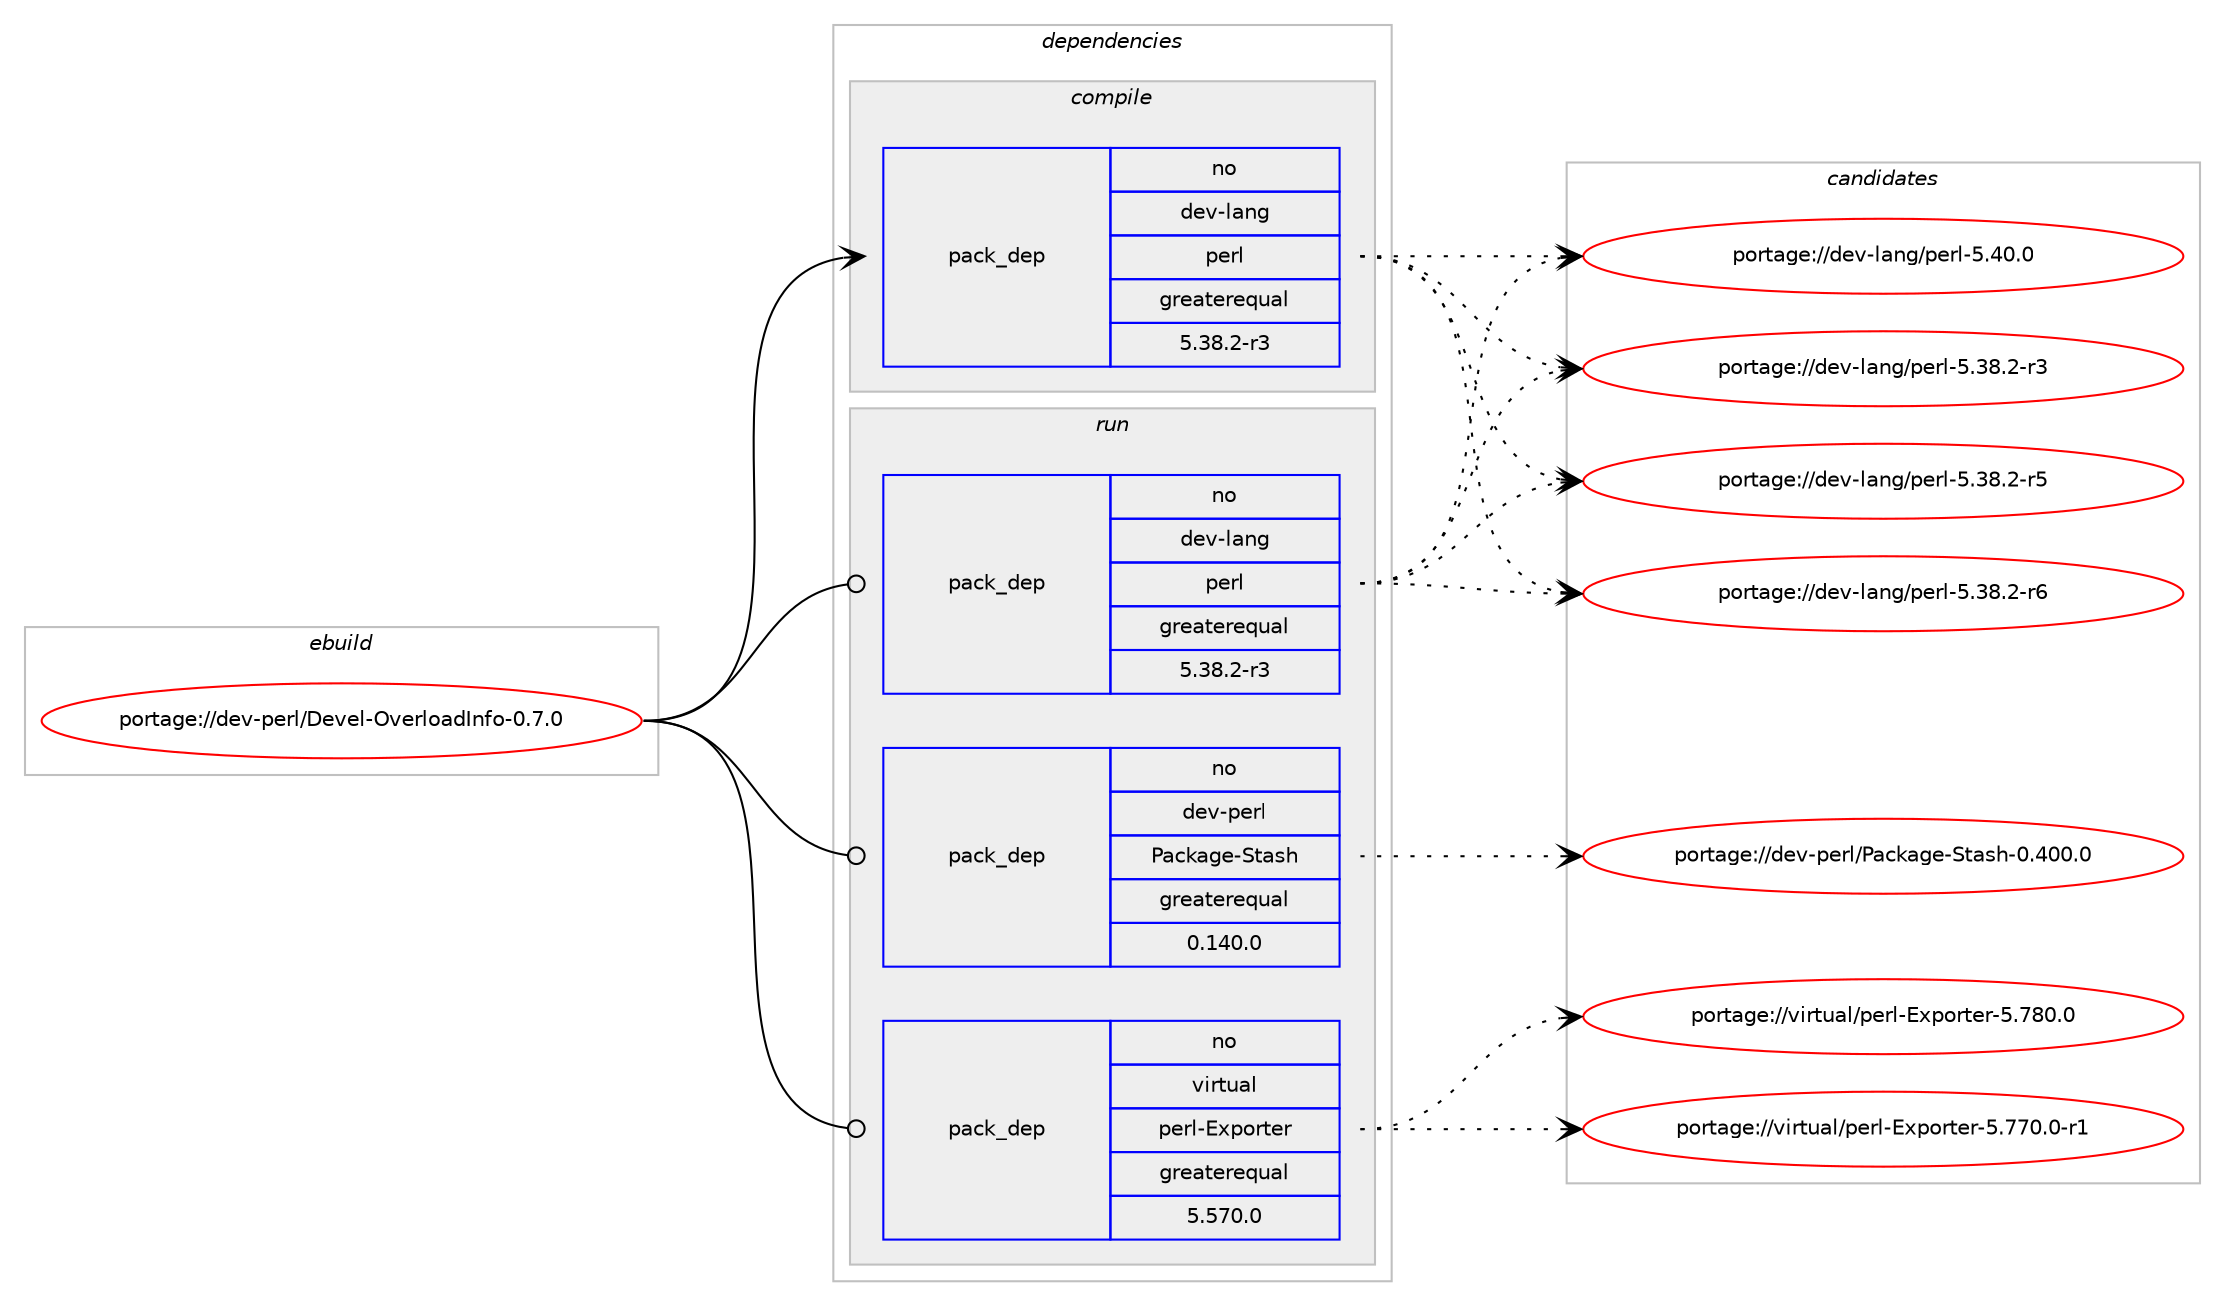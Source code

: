 digraph prolog {

# *************
# Graph options
# *************

newrank=true;
concentrate=true;
compound=true;
graph [rankdir=LR,fontname=Helvetica,fontsize=10,ranksep=1.5];#, ranksep=2.5, nodesep=0.2];
edge  [arrowhead=vee];
node  [fontname=Helvetica,fontsize=10];

# **********
# The ebuild
# **********

subgraph cluster_leftcol {
color=gray;
rank=same;
label=<<i>ebuild</i>>;
id [label="portage://dev-perl/Devel-OverloadInfo-0.7.0", color=red, width=4, href="../dev-perl/Devel-OverloadInfo-0.7.0.svg"];
}

# ****************
# The dependencies
# ****************

subgraph cluster_midcol {
color=gray;
label=<<i>dependencies</i>>;
subgraph cluster_compile {
fillcolor="#eeeeee";
style=filled;
label=<<i>compile</i>>;
subgraph pack34499 {
dependency64628 [label=<<TABLE BORDER="0" CELLBORDER="1" CELLSPACING="0" CELLPADDING="4" WIDTH="220"><TR><TD ROWSPAN="6" CELLPADDING="30">pack_dep</TD></TR><TR><TD WIDTH="110">no</TD></TR><TR><TD>dev-lang</TD></TR><TR><TD>perl</TD></TR><TR><TD>greaterequal</TD></TR><TR><TD>5.38.2-r3</TD></TR></TABLE>>, shape=none, color=blue];
}
id:e -> dependency64628:w [weight=20,style="solid",arrowhead="vee"];
}
subgraph cluster_compileandrun {
fillcolor="#eeeeee";
style=filled;
label=<<i>compile and run</i>>;
}
subgraph cluster_run {
fillcolor="#eeeeee";
style=filled;
label=<<i>run</i>>;
subgraph pack34500 {
dependency64629 [label=<<TABLE BORDER="0" CELLBORDER="1" CELLSPACING="0" CELLPADDING="4" WIDTH="220"><TR><TD ROWSPAN="6" CELLPADDING="30">pack_dep</TD></TR><TR><TD WIDTH="110">no</TD></TR><TR><TD>dev-lang</TD></TR><TR><TD>perl</TD></TR><TR><TD>greaterequal</TD></TR><TR><TD>5.38.2-r3</TD></TR></TABLE>>, shape=none, color=blue];
}
id:e -> dependency64629:w [weight=20,style="solid",arrowhead="odot"];
# *** BEGIN UNKNOWN DEPENDENCY TYPE (TODO) ***
# id -> package_dependency(portage://dev-perl/Devel-OverloadInfo-0.7.0,run,no,dev-lang,perl,none,[,,],any_same_slot,[])
# *** END UNKNOWN DEPENDENCY TYPE (TODO) ***

# *** BEGIN UNKNOWN DEPENDENCY TYPE (TODO) ***
# id -> package_dependency(portage://dev-perl/Devel-OverloadInfo-0.7.0,run,no,dev-perl,MRO-Compat,none,[,,],[],[])
# *** END UNKNOWN DEPENDENCY TYPE (TODO) ***

subgraph pack34501 {
dependency64630 [label=<<TABLE BORDER="0" CELLBORDER="1" CELLSPACING="0" CELLPADDING="4" WIDTH="220"><TR><TD ROWSPAN="6" CELLPADDING="30">pack_dep</TD></TR><TR><TD WIDTH="110">no</TD></TR><TR><TD>dev-perl</TD></TR><TR><TD>Package-Stash</TD></TR><TR><TD>greaterequal</TD></TR><TR><TD>0.140.0</TD></TR></TABLE>>, shape=none, color=blue];
}
id:e -> dependency64630:w [weight=20,style="solid",arrowhead="odot"];
subgraph pack34502 {
dependency64631 [label=<<TABLE BORDER="0" CELLBORDER="1" CELLSPACING="0" CELLPADDING="4" WIDTH="220"><TR><TD ROWSPAN="6" CELLPADDING="30">pack_dep</TD></TR><TR><TD WIDTH="110">no</TD></TR><TR><TD>virtual</TD></TR><TR><TD>perl-Exporter</TD></TR><TR><TD>greaterequal</TD></TR><TR><TD>5.570.0</TD></TR></TABLE>>, shape=none, color=blue];
}
id:e -> dependency64631:w [weight=20,style="solid",arrowhead="odot"];
# *** BEGIN UNKNOWN DEPENDENCY TYPE (TODO) ***
# id -> package_dependency(portage://dev-perl/Devel-OverloadInfo-0.7.0,run,no,virtual,perl-Scalar-List-Utils,none,[,,],[],[])
# *** END UNKNOWN DEPENDENCY TYPE (TODO) ***

}
}

# **************
# The candidates
# **************

subgraph cluster_choices {
rank=same;
color=gray;
label=<<i>candidates</i>>;

subgraph choice34499 {
color=black;
nodesep=1;
choice100101118451089711010347112101114108455346515646504511451 [label="portage://dev-lang/perl-5.38.2-r3", color=red, width=4,href="../dev-lang/perl-5.38.2-r3.svg"];
choice100101118451089711010347112101114108455346515646504511453 [label="portage://dev-lang/perl-5.38.2-r5", color=red, width=4,href="../dev-lang/perl-5.38.2-r5.svg"];
choice100101118451089711010347112101114108455346515646504511454 [label="portage://dev-lang/perl-5.38.2-r6", color=red, width=4,href="../dev-lang/perl-5.38.2-r6.svg"];
choice10010111845108971101034711210111410845534652484648 [label="portage://dev-lang/perl-5.40.0", color=red, width=4,href="../dev-lang/perl-5.40.0.svg"];
dependency64628:e -> choice100101118451089711010347112101114108455346515646504511451:w [style=dotted,weight="100"];
dependency64628:e -> choice100101118451089711010347112101114108455346515646504511453:w [style=dotted,weight="100"];
dependency64628:e -> choice100101118451089711010347112101114108455346515646504511454:w [style=dotted,weight="100"];
dependency64628:e -> choice10010111845108971101034711210111410845534652484648:w [style=dotted,weight="100"];
}
subgraph choice34500 {
color=black;
nodesep=1;
choice100101118451089711010347112101114108455346515646504511451 [label="portage://dev-lang/perl-5.38.2-r3", color=red, width=4,href="../dev-lang/perl-5.38.2-r3.svg"];
choice100101118451089711010347112101114108455346515646504511453 [label="portage://dev-lang/perl-5.38.2-r5", color=red, width=4,href="../dev-lang/perl-5.38.2-r5.svg"];
choice100101118451089711010347112101114108455346515646504511454 [label="portage://dev-lang/perl-5.38.2-r6", color=red, width=4,href="../dev-lang/perl-5.38.2-r6.svg"];
choice10010111845108971101034711210111410845534652484648 [label="portage://dev-lang/perl-5.40.0", color=red, width=4,href="../dev-lang/perl-5.40.0.svg"];
dependency64629:e -> choice100101118451089711010347112101114108455346515646504511451:w [style=dotted,weight="100"];
dependency64629:e -> choice100101118451089711010347112101114108455346515646504511453:w [style=dotted,weight="100"];
dependency64629:e -> choice100101118451089711010347112101114108455346515646504511454:w [style=dotted,weight="100"];
dependency64629:e -> choice10010111845108971101034711210111410845534652484648:w [style=dotted,weight="100"];
}
subgraph choice34501 {
color=black;
nodesep=1;
choice1001011184511210111410847809799107971031014583116971151044548465248484648 [label="portage://dev-perl/Package-Stash-0.400.0", color=red, width=4,href="../dev-perl/Package-Stash-0.400.0.svg"];
dependency64630:e -> choice1001011184511210111410847809799107971031014583116971151044548465248484648:w [style=dotted,weight="100"];
}
subgraph choice34502 {
color=black;
nodesep=1;
choice1181051141161179710847112101114108456912011211111411610111445534655554846484511449 [label="portage://virtual/perl-Exporter-5.770.0-r1", color=red, width=4,href="../virtual/perl-Exporter-5.770.0-r1.svg"];
choice118105114116117971084711210111410845691201121111141161011144553465556484648 [label="portage://virtual/perl-Exporter-5.780.0", color=red, width=4,href="../virtual/perl-Exporter-5.780.0.svg"];
dependency64631:e -> choice1181051141161179710847112101114108456912011211111411610111445534655554846484511449:w [style=dotted,weight="100"];
dependency64631:e -> choice118105114116117971084711210111410845691201121111141161011144553465556484648:w [style=dotted,weight="100"];
}
}

}
